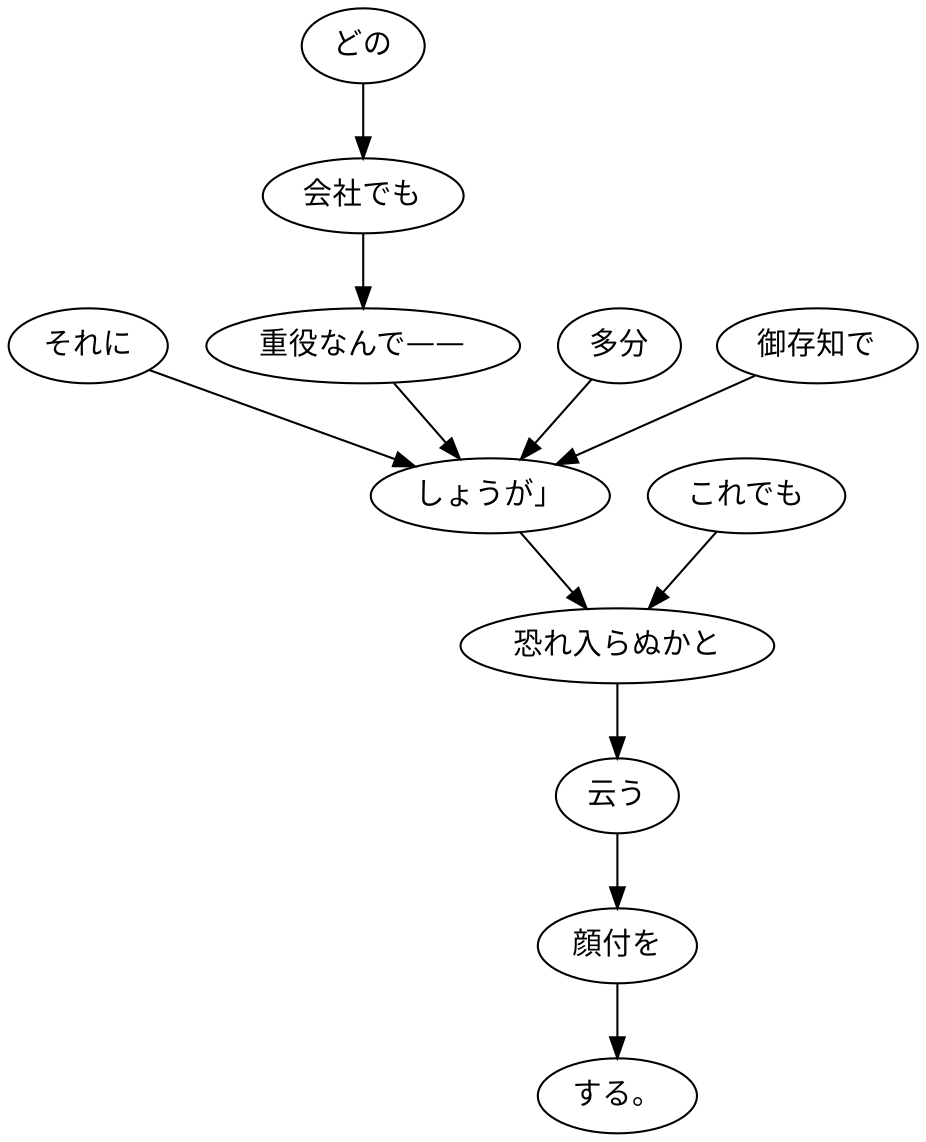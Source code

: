 digraph graph1596 {
	node0 [label="それに"];
	node1 [label="どの"];
	node2 [label="会社でも"];
	node3 [label="重役なんで——"];
	node4 [label="多分"];
	node5 [label="御存知で"];
	node6 [label="しょうが」"];
	node7 [label="これでも"];
	node8 [label="恐れ入らぬかと"];
	node9 [label="云う"];
	node10 [label="顔付を"];
	node11 [label="する。"];
	node0 -> node6;
	node1 -> node2;
	node2 -> node3;
	node3 -> node6;
	node4 -> node6;
	node5 -> node6;
	node6 -> node8;
	node7 -> node8;
	node8 -> node9;
	node9 -> node10;
	node10 -> node11;
}
